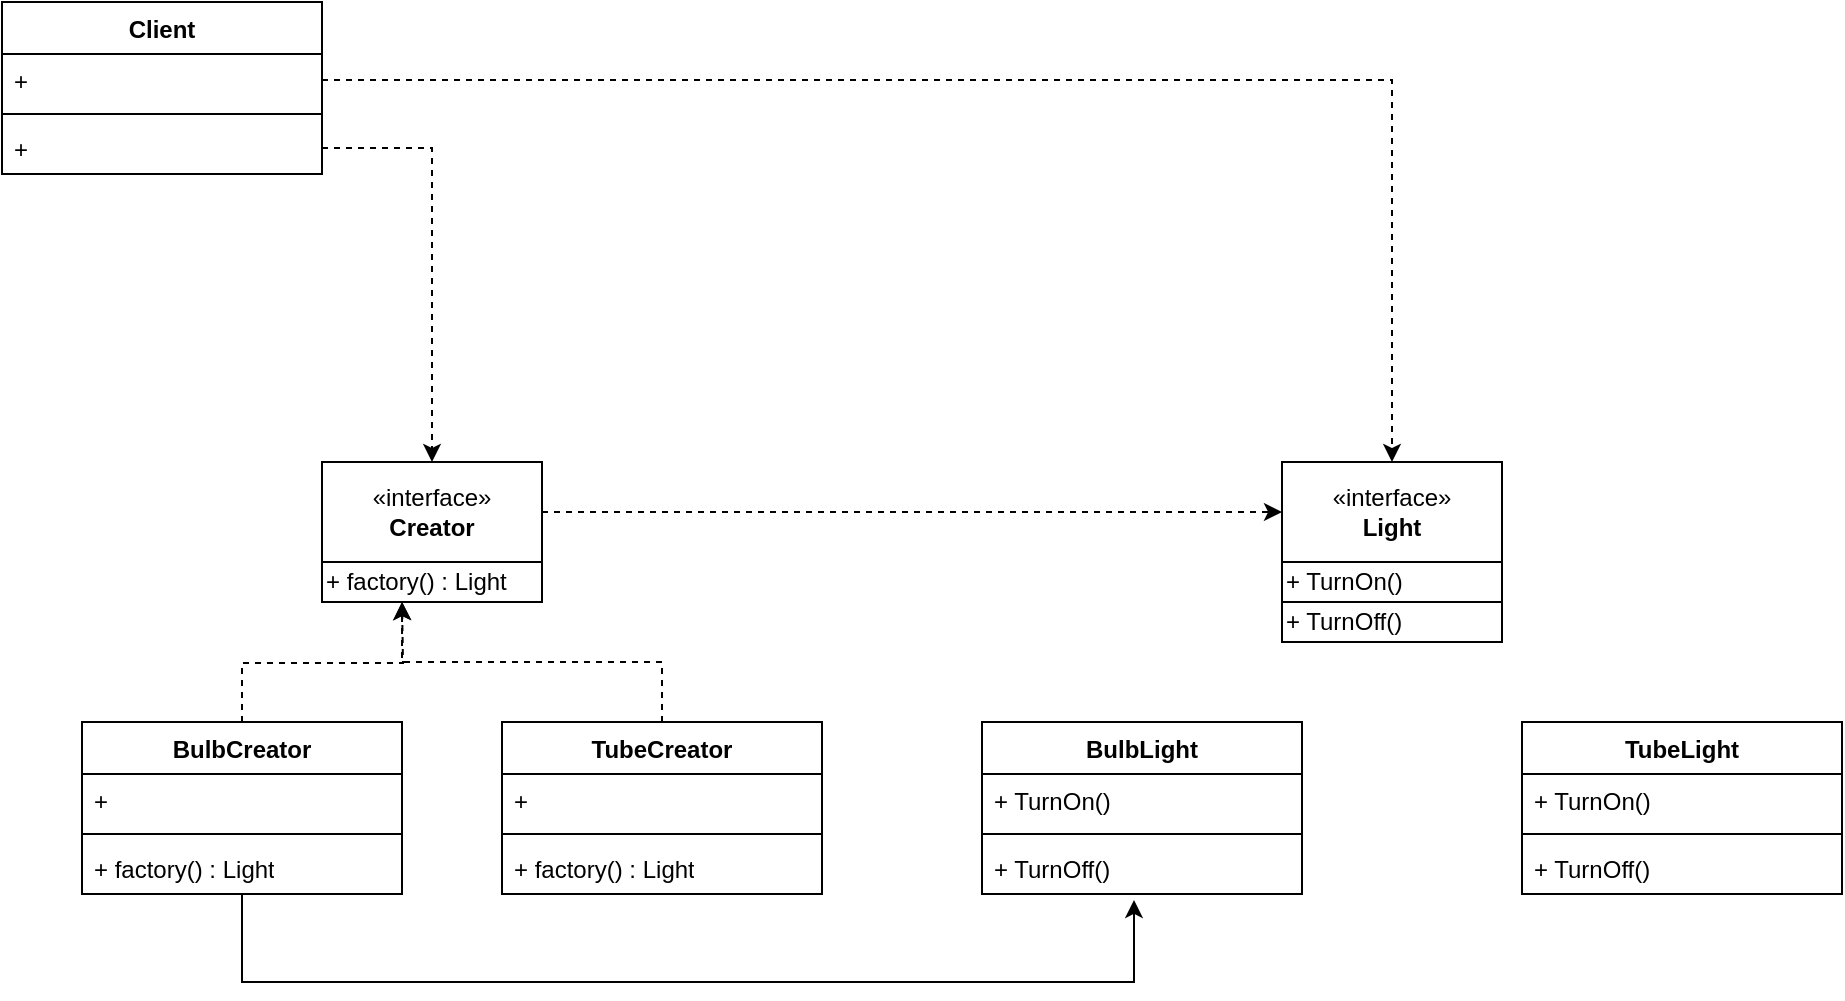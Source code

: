 <mxfile version="24.4.4" type="github">
  <diagram id="C5RBs43oDa-KdzZeNtuy" name="Page-1">
    <mxGraphModel dx="1434" dy="772" grid="1" gridSize="10" guides="1" tooltips="1" connect="1" arrows="1" fold="1" page="1" pageScale="1" pageWidth="827" pageHeight="1169" background="#ffffff" math="0" shadow="0">
      <root>
        <mxCell id="WIyWlLk6GJQsqaUBKTNV-0" />
        <mxCell id="WIyWlLk6GJQsqaUBKTNV-1" parent="WIyWlLk6GJQsqaUBKTNV-0" />
        <mxCell id="ysmbLkRu9PJ4dSDrQ1_o-0" value="Client" style="swimlane;fontStyle=1;align=center;verticalAlign=top;childLayout=stackLayout;horizontal=1;startSize=26;horizontalStack=0;resizeParent=1;resizeParentMax=0;resizeLast=0;collapsible=1;marginBottom=0;whiteSpace=wrap;html=1;" parent="WIyWlLk6GJQsqaUBKTNV-1" vertex="1">
          <mxGeometry x="160" y="80" width="160" height="86" as="geometry" />
        </mxCell>
        <mxCell id="ysmbLkRu9PJ4dSDrQ1_o-1" value="+&amp;nbsp;" style="text;strokeColor=none;fillColor=none;align=left;verticalAlign=top;spacingLeft=4;spacingRight=4;overflow=hidden;rotatable=0;points=[[0,0.5],[1,0.5]];portConstraint=eastwest;whiteSpace=wrap;html=1;" parent="ysmbLkRu9PJ4dSDrQ1_o-0" vertex="1">
          <mxGeometry y="26" width="160" height="26" as="geometry" />
        </mxCell>
        <mxCell id="ysmbLkRu9PJ4dSDrQ1_o-2" value="" style="line;strokeWidth=1;fillColor=none;align=left;verticalAlign=middle;spacingTop=-1;spacingLeft=3;spacingRight=3;rotatable=0;labelPosition=right;points=[];portConstraint=eastwest;strokeColor=inherit;" parent="ysmbLkRu9PJ4dSDrQ1_o-0" vertex="1">
          <mxGeometry y="52" width="160" height="8" as="geometry" />
        </mxCell>
        <mxCell id="ysmbLkRu9PJ4dSDrQ1_o-3" value="+&amp;nbsp;" style="text;strokeColor=none;fillColor=none;align=left;verticalAlign=top;spacingLeft=4;spacingRight=4;overflow=hidden;rotatable=0;points=[[0,0.5],[1,0.5]];portConstraint=eastwest;whiteSpace=wrap;html=1;" parent="ysmbLkRu9PJ4dSDrQ1_o-0" vertex="1">
          <mxGeometry y="60" width="160" height="26" as="geometry" />
        </mxCell>
        <mxCell id="ysmbLkRu9PJ4dSDrQ1_o-9" value="" style="group" parent="WIyWlLk6GJQsqaUBKTNV-1" vertex="1" connectable="0">
          <mxGeometry x="320" y="310" width="110" height="70" as="geometry" />
        </mxCell>
        <object label="«interface»&lt;br&gt;&lt;b&gt;Creator&lt;/b&gt;" a="" id="ysmbLkRu9PJ4dSDrQ1_o-5">
          <mxCell style="html=1;whiteSpace=wrap;" parent="ysmbLkRu9PJ4dSDrQ1_o-9" vertex="1">
            <mxGeometry width="110" height="50" as="geometry" />
          </mxCell>
        </object>
        <mxCell id="ysmbLkRu9PJ4dSDrQ1_o-8" value="+ factory() : Light" style="html=1;whiteSpace=wrap;align=left;" parent="ysmbLkRu9PJ4dSDrQ1_o-9" vertex="1">
          <mxGeometry y="50" width="110" height="20" as="geometry" />
        </mxCell>
        <mxCell id="ysmbLkRu9PJ4dSDrQ1_o-19" style="edgeStyle=orthogonalEdgeStyle;rounded=0;orthogonalLoop=1;jettySize=auto;html=1;exitX=1;exitY=0.5;exitDx=0;exitDy=0;entryX=0.5;entryY=0;entryDx=0;entryDy=0;dashed=1;" parent="WIyWlLk6GJQsqaUBKTNV-1" source="ysmbLkRu9PJ4dSDrQ1_o-1" target="ysmbLkRu9PJ4dSDrQ1_o-13" edge="1">
          <mxGeometry relative="1" as="geometry" />
        </mxCell>
        <mxCell id="ysmbLkRu9PJ4dSDrQ1_o-20" style="edgeStyle=orthogonalEdgeStyle;rounded=0;orthogonalLoop=1;jettySize=auto;html=1;entryX=0.5;entryY=0;entryDx=0;entryDy=0;dashed=1;" parent="WIyWlLk6GJQsqaUBKTNV-1" source="ysmbLkRu9PJ4dSDrQ1_o-3" target="ysmbLkRu9PJ4dSDrQ1_o-5" edge="1">
          <mxGeometry relative="1" as="geometry" />
        </mxCell>
        <mxCell id="ysmbLkRu9PJ4dSDrQ1_o-39" style="edgeStyle=orthogonalEdgeStyle;rounded=0;orthogonalLoop=1;jettySize=auto;html=1;dashed=1;" parent="WIyWlLk6GJQsqaUBKTNV-1" source="ysmbLkRu9PJ4dSDrQ1_o-21" edge="1">
          <mxGeometry relative="1" as="geometry">
            <mxPoint x="360" y="380" as="targetPoint" />
          </mxGeometry>
        </mxCell>
        <mxCell id="ysmbLkRu9PJ4dSDrQ1_o-21" value="BulbCreator" style="swimlane;fontStyle=1;align=center;verticalAlign=top;childLayout=stackLayout;horizontal=1;startSize=26;horizontalStack=0;resizeParent=1;resizeParentMax=0;resizeLast=0;collapsible=1;marginBottom=0;whiteSpace=wrap;html=1;" parent="WIyWlLk6GJQsqaUBKTNV-1" vertex="1">
          <mxGeometry x="200" y="440" width="160" height="86" as="geometry" />
        </mxCell>
        <mxCell id="ysmbLkRu9PJ4dSDrQ1_o-22" value="+" style="text;strokeColor=none;fillColor=none;align=left;verticalAlign=top;spacingLeft=4;spacingRight=4;overflow=hidden;rotatable=0;points=[[0,0.5],[1,0.5]];portConstraint=eastwest;whiteSpace=wrap;html=1;" parent="ysmbLkRu9PJ4dSDrQ1_o-21" vertex="1">
          <mxGeometry y="26" width="160" height="26" as="geometry" />
        </mxCell>
        <mxCell id="ysmbLkRu9PJ4dSDrQ1_o-23" value="" style="line;strokeWidth=1;fillColor=none;align=left;verticalAlign=middle;spacingTop=-1;spacingLeft=3;spacingRight=3;rotatable=0;labelPosition=right;points=[];portConstraint=eastwest;strokeColor=inherit;" parent="ysmbLkRu9PJ4dSDrQ1_o-21" vertex="1">
          <mxGeometry y="52" width="160" height="8" as="geometry" />
        </mxCell>
        <mxCell id="ysmbLkRu9PJ4dSDrQ1_o-24" value="+ factory() : Light" style="text;strokeColor=none;fillColor=none;align=left;verticalAlign=top;spacingLeft=4;spacingRight=4;overflow=hidden;rotatable=0;points=[[0,0.5],[1,0.5]];portConstraint=eastwest;whiteSpace=wrap;html=1;" parent="ysmbLkRu9PJ4dSDrQ1_o-21" vertex="1">
          <mxGeometry y="60" width="160" height="26" as="geometry" />
        </mxCell>
        <mxCell id="ysmbLkRu9PJ4dSDrQ1_o-25" value="" style="group" parent="WIyWlLk6GJQsqaUBKTNV-1" vertex="1" connectable="0">
          <mxGeometry x="800" y="310" width="110" height="90" as="geometry" />
        </mxCell>
        <mxCell id="ysmbLkRu9PJ4dSDrQ1_o-12" value="" style="group" parent="ysmbLkRu9PJ4dSDrQ1_o-25" vertex="1" connectable="0">
          <mxGeometry width="110" height="70" as="geometry" />
        </mxCell>
        <object label="«interface»&lt;br&gt;&lt;b&gt;Light&lt;/b&gt;" a="" id="ysmbLkRu9PJ4dSDrQ1_o-13">
          <mxCell style="html=1;whiteSpace=wrap;" parent="ysmbLkRu9PJ4dSDrQ1_o-12" vertex="1">
            <mxGeometry width="110" height="50" as="geometry" />
          </mxCell>
        </object>
        <mxCell id="ysmbLkRu9PJ4dSDrQ1_o-14" value="+ TurnOn()&amp;nbsp;" style="html=1;whiteSpace=wrap;align=left;" parent="ysmbLkRu9PJ4dSDrQ1_o-12" vertex="1">
          <mxGeometry y="50" width="110" height="20" as="geometry" />
        </mxCell>
        <mxCell id="ysmbLkRu9PJ4dSDrQ1_o-15" value="+ TurnOff()&amp;nbsp;" style="html=1;whiteSpace=wrap;align=left;" parent="ysmbLkRu9PJ4dSDrQ1_o-25" vertex="1">
          <mxGeometry y="70" width="110" height="20" as="geometry" />
        </mxCell>
        <mxCell id="ysmbLkRu9PJ4dSDrQ1_o-26" value="TubeCreator" style="swimlane;fontStyle=1;align=center;verticalAlign=top;childLayout=stackLayout;horizontal=1;startSize=26;horizontalStack=0;resizeParent=1;resizeParentMax=0;resizeLast=0;collapsible=1;marginBottom=0;whiteSpace=wrap;html=1;" parent="WIyWlLk6GJQsqaUBKTNV-1" vertex="1">
          <mxGeometry x="410" y="440" width="160" height="86" as="geometry" />
        </mxCell>
        <mxCell id="ysmbLkRu9PJ4dSDrQ1_o-27" value="+&amp;nbsp;" style="text;strokeColor=none;fillColor=none;align=left;verticalAlign=top;spacingLeft=4;spacingRight=4;overflow=hidden;rotatable=0;points=[[0,0.5],[1,0.5]];portConstraint=eastwest;whiteSpace=wrap;html=1;" parent="ysmbLkRu9PJ4dSDrQ1_o-26" vertex="1">
          <mxGeometry y="26" width="160" height="26" as="geometry" />
        </mxCell>
        <mxCell id="ysmbLkRu9PJ4dSDrQ1_o-28" value="" style="line;strokeWidth=1;fillColor=none;align=left;verticalAlign=middle;spacingTop=-1;spacingLeft=3;spacingRight=3;rotatable=0;labelPosition=right;points=[];portConstraint=eastwest;strokeColor=inherit;" parent="ysmbLkRu9PJ4dSDrQ1_o-26" vertex="1">
          <mxGeometry y="52" width="160" height="8" as="geometry" />
        </mxCell>
        <mxCell id="ysmbLkRu9PJ4dSDrQ1_o-29" value="+ factory() : Light" style="text;strokeColor=none;fillColor=none;align=left;verticalAlign=top;spacingLeft=4;spacingRight=4;overflow=hidden;rotatable=0;points=[[0,0.5],[1,0.5]];portConstraint=eastwest;whiteSpace=wrap;html=1;" parent="ysmbLkRu9PJ4dSDrQ1_o-26" vertex="1">
          <mxGeometry y="60" width="160" height="26" as="geometry" />
        </mxCell>
        <mxCell id="ysmbLkRu9PJ4dSDrQ1_o-30" value="BulbLight" style="swimlane;fontStyle=1;align=center;verticalAlign=top;childLayout=stackLayout;horizontal=1;startSize=26;horizontalStack=0;resizeParent=1;resizeParentMax=0;resizeLast=0;collapsible=1;marginBottom=0;whiteSpace=wrap;html=1;" parent="WIyWlLk6GJQsqaUBKTNV-1" vertex="1">
          <mxGeometry x="650" y="440" width="160" height="86" as="geometry" />
        </mxCell>
        <mxCell id="ysmbLkRu9PJ4dSDrQ1_o-31" value="+ TurnOn()&amp;nbsp;" style="text;strokeColor=none;fillColor=none;align=left;verticalAlign=top;spacingLeft=4;spacingRight=4;overflow=hidden;rotatable=0;points=[[0,0.5],[1,0.5]];portConstraint=eastwest;whiteSpace=wrap;html=1;" parent="ysmbLkRu9PJ4dSDrQ1_o-30" vertex="1">
          <mxGeometry y="26" width="160" height="26" as="geometry" />
        </mxCell>
        <mxCell id="ysmbLkRu9PJ4dSDrQ1_o-32" value="" style="line;strokeWidth=1;fillColor=none;align=left;verticalAlign=middle;spacingTop=-1;spacingLeft=3;spacingRight=3;rotatable=0;labelPosition=right;points=[];portConstraint=eastwest;strokeColor=inherit;" parent="ysmbLkRu9PJ4dSDrQ1_o-30" vertex="1">
          <mxGeometry y="52" width="160" height="8" as="geometry" />
        </mxCell>
        <mxCell id="ysmbLkRu9PJ4dSDrQ1_o-33" value="+ TurnOff()&amp;nbsp;" style="text;strokeColor=none;fillColor=none;align=left;verticalAlign=top;spacingLeft=4;spacingRight=4;overflow=hidden;rotatable=0;points=[[0,0.5],[1,0.5]];portConstraint=eastwest;whiteSpace=wrap;html=1;" parent="ysmbLkRu9PJ4dSDrQ1_o-30" vertex="1">
          <mxGeometry y="60" width="160" height="26" as="geometry" />
        </mxCell>
        <mxCell id="ysmbLkRu9PJ4dSDrQ1_o-34" value="TubeLight" style="swimlane;fontStyle=1;align=center;verticalAlign=top;childLayout=stackLayout;horizontal=1;startSize=26;horizontalStack=0;resizeParent=1;resizeParentMax=0;resizeLast=0;collapsible=1;marginBottom=0;whiteSpace=wrap;html=1;" parent="WIyWlLk6GJQsqaUBKTNV-1" vertex="1">
          <mxGeometry x="920" y="440" width="160" height="86" as="geometry" />
        </mxCell>
        <mxCell id="ysmbLkRu9PJ4dSDrQ1_o-35" value="+ TurnOn()&amp;nbsp;" style="text;strokeColor=none;fillColor=none;align=left;verticalAlign=top;spacingLeft=4;spacingRight=4;overflow=hidden;rotatable=0;points=[[0,0.5],[1,0.5]];portConstraint=eastwest;whiteSpace=wrap;html=1;" parent="ysmbLkRu9PJ4dSDrQ1_o-34" vertex="1">
          <mxGeometry y="26" width="160" height="26" as="geometry" />
        </mxCell>
        <mxCell id="ysmbLkRu9PJ4dSDrQ1_o-36" value="" style="line;strokeWidth=1;fillColor=none;align=left;verticalAlign=middle;spacingTop=-1;spacingLeft=3;spacingRight=3;rotatable=0;labelPosition=right;points=[];portConstraint=eastwest;strokeColor=inherit;" parent="ysmbLkRu9PJ4dSDrQ1_o-34" vertex="1">
          <mxGeometry y="52" width="160" height="8" as="geometry" />
        </mxCell>
        <mxCell id="ysmbLkRu9PJ4dSDrQ1_o-37" value="+ TurnOff()&amp;nbsp;" style="text;strokeColor=none;fillColor=none;align=left;verticalAlign=top;spacingLeft=4;spacingRight=4;overflow=hidden;rotatable=0;points=[[0,0.5],[1,0.5]];portConstraint=eastwest;whiteSpace=wrap;html=1;" parent="ysmbLkRu9PJ4dSDrQ1_o-34" vertex="1">
          <mxGeometry y="60" width="160" height="26" as="geometry" />
        </mxCell>
        <mxCell id="ysmbLkRu9PJ4dSDrQ1_o-38" style="edgeStyle=orthogonalEdgeStyle;rounded=0;orthogonalLoop=1;jettySize=auto;html=1;entryX=0;entryY=0.5;entryDx=0;entryDy=0;dashed=1;" parent="WIyWlLk6GJQsqaUBKTNV-1" source="ysmbLkRu9PJ4dSDrQ1_o-5" target="ysmbLkRu9PJ4dSDrQ1_o-13" edge="1">
          <mxGeometry relative="1" as="geometry" />
        </mxCell>
        <mxCell id="ysmbLkRu9PJ4dSDrQ1_o-41" style="edgeStyle=orthogonalEdgeStyle;rounded=0;orthogonalLoop=1;jettySize=auto;html=1;exitX=0.5;exitY=0;exitDx=0;exitDy=0;entryX=0.364;entryY=1;entryDx=0;entryDy=0;entryPerimeter=0;dashed=1;" parent="WIyWlLk6GJQsqaUBKTNV-1" source="ysmbLkRu9PJ4dSDrQ1_o-26" target="ysmbLkRu9PJ4dSDrQ1_o-8" edge="1">
          <mxGeometry relative="1" as="geometry" />
        </mxCell>
        <mxCell id="vR0FiZ1rlZRbBRZtbHRn-1" style="edgeStyle=orthogonalEdgeStyle;rounded=0;orthogonalLoop=1;jettySize=auto;html=1;entryX=0.475;entryY=1.115;entryDx=0;entryDy=0;entryPerimeter=0;" edge="1" parent="WIyWlLk6GJQsqaUBKTNV-1" source="ysmbLkRu9PJ4dSDrQ1_o-21" target="ysmbLkRu9PJ4dSDrQ1_o-33">
          <mxGeometry relative="1" as="geometry">
            <Array as="points">
              <mxPoint x="280" y="570" />
              <mxPoint x="726" y="570" />
            </Array>
          </mxGeometry>
        </mxCell>
      </root>
    </mxGraphModel>
  </diagram>
</mxfile>
